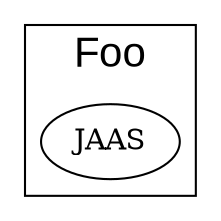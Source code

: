 digraph JAAS {
    fontname=arial;
    fontsize=20;
    subgraph cluster0 {
    label="Foo";
        JOC [ label="JAAS" ];
    };
}

